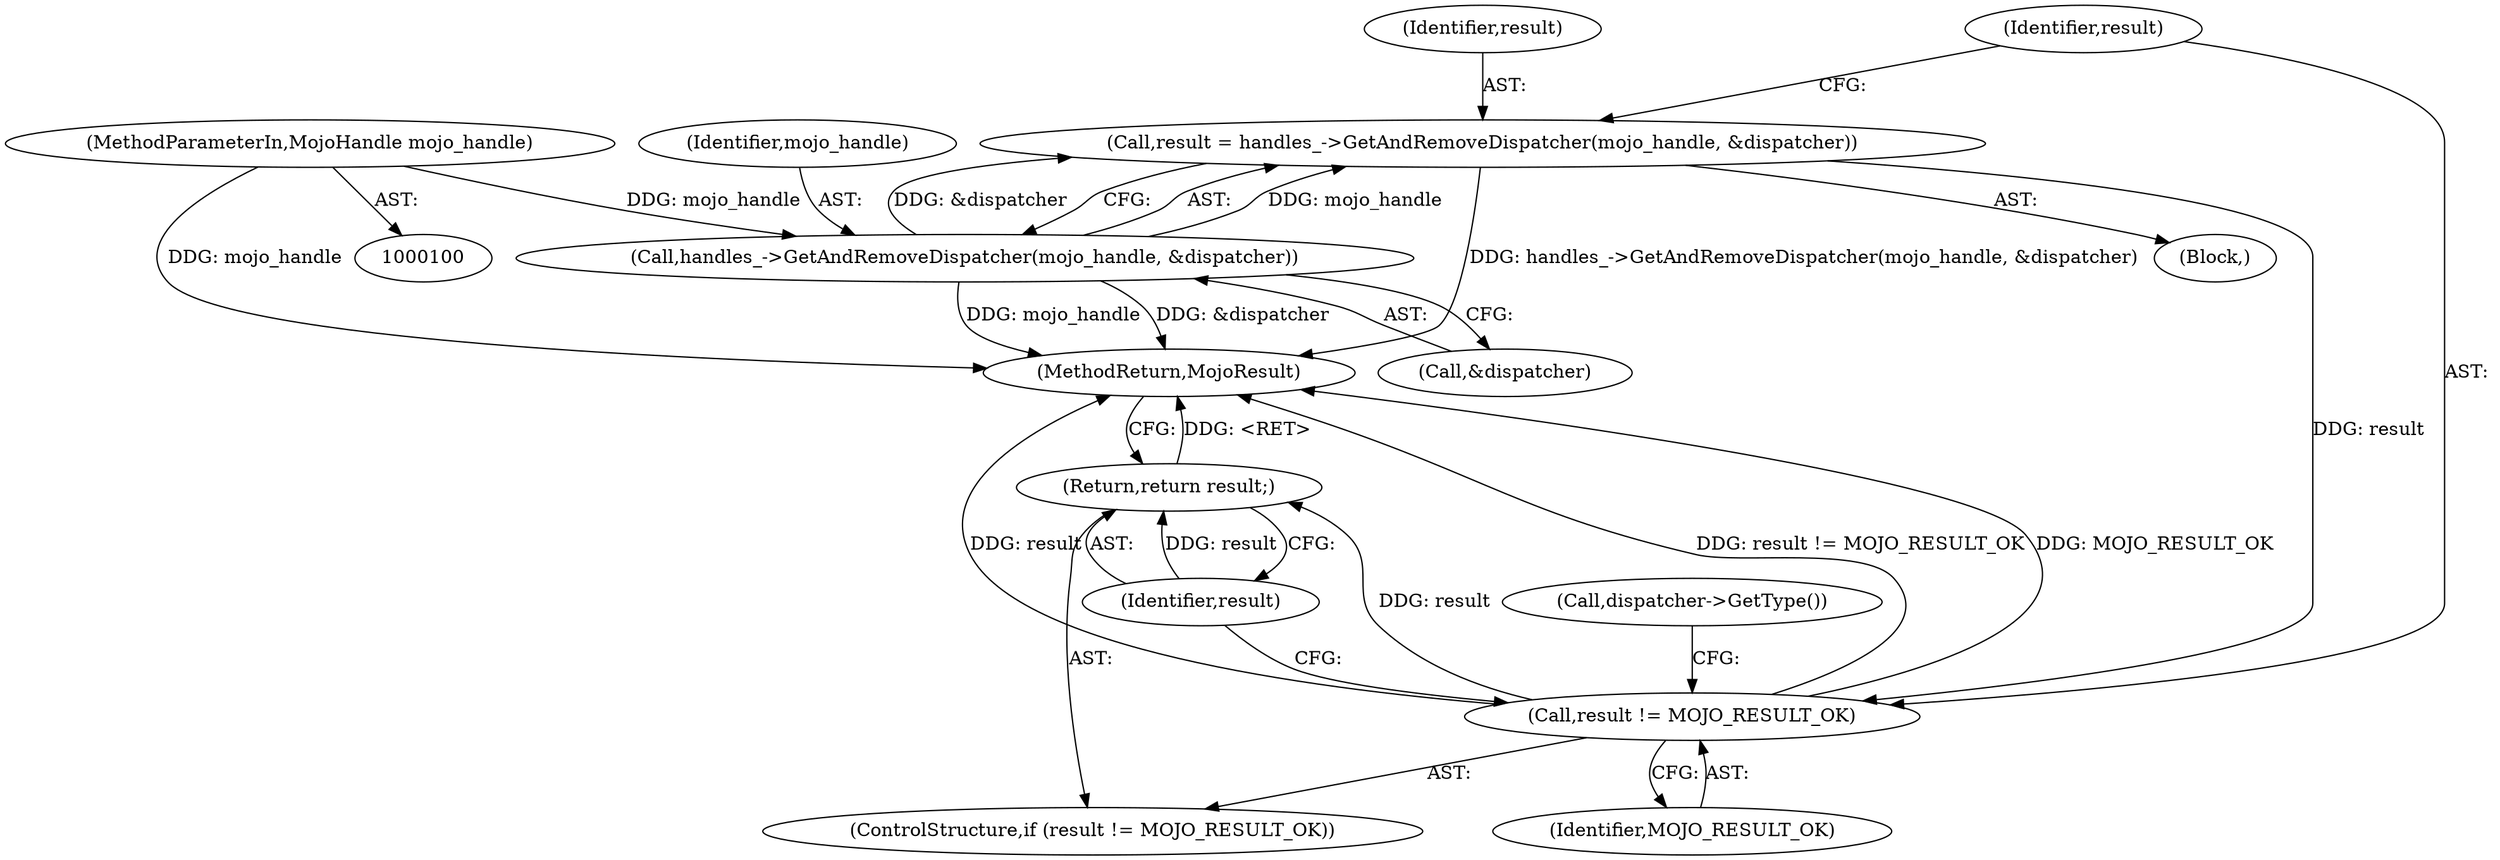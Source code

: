 digraph "0_Chrome_673ce95d481ea9368c4d4d43ac756ba1d6d9e608_31@API" {
"1000114" [label="(Call,result = handles_->GetAndRemoveDispatcher(mojo_handle, &dispatcher))"];
"1000116" [label="(Call,handles_->GetAndRemoveDispatcher(mojo_handle, &dispatcher))"];
"1000101" [label="(MethodParameterIn,MojoHandle mojo_handle)"];
"1000121" [label="(Call,result != MOJO_RESULT_OK)"];
"1000124" [label="(Return,return result;)"];
"1000114" [label="(Call,result = handles_->GetAndRemoveDispatcher(mojo_handle, &dispatcher))"];
"1000112" [label="(Block,)"];
"1000117" [label="(Identifier,mojo_handle)"];
"1000115" [label="(Identifier,result)"];
"1000116" [label="(Call,handles_->GetAndRemoveDispatcher(mojo_handle, &dispatcher))"];
"1000101" [label="(MethodParameterIn,MojoHandle mojo_handle)"];
"1000120" [label="(ControlStructure,if (result != MOJO_RESULT_OK))"];
"1000128" [label="(Call,dispatcher->GetType())"];
"1000187" [label="(MethodReturn,MojoResult)"];
"1000118" [label="(Call,&dispatcher)"];
"1000123" [label="(Identifier,MOJO_RESULT_OK)"];
"1000124" [label="(Return,return result;)"];
"1000122" [label="(Identifier,result)"];
"1000125" [label="(Identifier,result)"];
"1000121" [label="(Call,result != MOJO_RESULT_OK)"];
"1000114" -> "1000112"  [label="AST: "];
"1000114" -> "1000116"  [label="CFG: "];
"1000115" -> "1000114"  [label="AST: "];
"1000116" -> "1000114"  [label="AST: "];
"1000122" -> "1000114"  [label="CFG: "];
"1000114" -> "1000187"  [label="DDG: handles_->GetAndRemoveDispatcher(mojo_handle, &dispatcher)"];
"1000116" -> "1000114"  [label="DDG: mojo_handle"];
"1000116" -> "1000114"  [label="DDG: &dispatcher"];
"1000114" -> "1000121"  [label="DDG: result"];
"1000116" -> "1000118"  [label="CFG: "];
"1000117" -> "1000116"  [label="AST: "];
"1000118" -> "1000116"  [label="AST: "];
"1000116" -> "1000187"  [label="DDG: mojo_handle"];
"1000116" -> "1000187"  [label="DDG: &dispatcher"];
"1000101" -> "1000116"  [label="DDG: mojo_handle"];
"1000101" -> "1000100"  [label="AST: "];
"1000101" -> "1000187"  [label="DDG: mojo_handle"];
"1000121" -> "1000120"  [label="AST: "];
"1000121" -> "1000123"  [label="CFG: "];
"1000122" -> "1000121"  [label="AST: "];
"1000123" -> "1000121"  [label="AST: "];
"1000125" -> "1000121"  [label="CFG: "];
"1000128" -> "1000121"  [label="CFG: "];
"1000121" -> "1000187"  [label="DDG: result != MOJO_RESULT_OK"];
"1000121" -> "1000187"  [label="DDG: MOJO_RESULT_OK"];
"1000121" -> "1000187"  [label="DDG: result"];
"1000121" -> "1000124"  [label="DDG: result"];
"1000124" -> "1000120"  [label="AST: "];
"1000124" -> "1000125"  [label="CFG: "];
"1000125" -> "1000124"  [label="AST: "];
"1000187" -> "1000124"  [label="CFG: "];
"1000124" -> "1000187"  [label="DDG: <RET>"];
"1000125" -> "1000124"  [label="DDG: result"];
}
